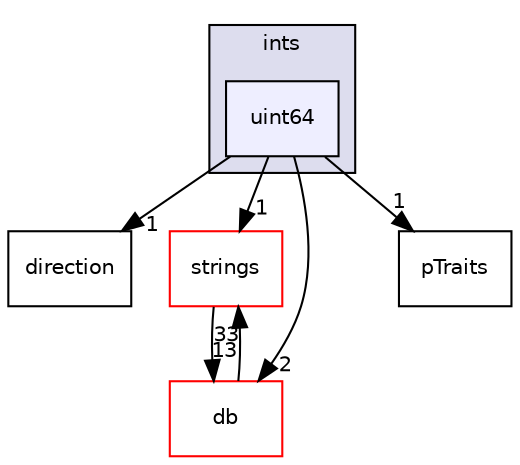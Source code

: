 digraph "src/OpenFOAM/primitives/ints/uint64" {
  bgcolor=transparent;
  compound=true
  node [ fontsize="10", fontname="Helvetica"];
  edge [ labelfontsize="10", labelfontname="Helvetica"];
  subgraph clusterdir_086c067a0e64eeb439d30ae0c44248d8 {
    graph [ bgcolor="#ddddee", pencolor="black", label="ints" fontname="Helvetica", fontsize="10", URL="dir_086c067a0e64eeb439d30ae0c44248d8.html"]
  dir_46c7ca2a0f9f6b4707532c3ece9fa7cc [shape=box, label="uint64", style="filled", fillcolor="#eeeeff", pencolor="black", URL="dir_46c7ca2a0f9f6b4707532c3ece9fa7cc.html"];
  }
  dir_19dbf0591cffda9f7a5a990739e1850d [shape=box label="direction" URL="dir_19dbf0591cffda9f7a5a990739e1850d.html"];
  dir_ce1ee507886310df0e74ee2e624fbc88 [shape=box label="strings" color="red" URL="dir_ce1ee507886310df0e74ee2e624fbc88.html"];
  dir_63c634f7a7cfd679ac26c67fb30fc32f [shape=box label="db" color="red" URL="dir_63c634f7a7cfd679ac26c67fb30fc32f.html"];
  dir_a71222f4f105181f964ceb320add37f5 [shape=box label="pTraits" URL="dir_a71222f4f105181f964ceb320add37f5.html"];
  dir_ce1ee507886310df0e74ee2e624fbc88->dir_63c634f7a7cfd679ac26c67fb30fc32f [headlabel="13", labeldistance=1.5 headhref="dir_002378_001943.html"];
  dir_46c7ca2a0f9f6b4707532c3ece9fa7cc->dir_19dbf0591cffda9f7a5a990739e1850d [headlabel="1", labeldistance=1.5 headhref="dir_002352_002325.html"];
  dir_46c7ca2a0f9f6b4707532c3ece9fa7cc->dir_ce1ee507886310df0e74ee2e624fbc88 [headlabel="1", labeldistance=1.5 headhref="dir_002352_002378.html"];
  dir_46c7ca2a0f9f6b4707532c3ece9fa7cc->dir_63c634f7a7cfd679ac26c67fb30fc32f [headlabel="2", labeldistance=1.5 headhref="dir_002352_001943.html"];
  dir_46c7ca2a0f9f6b4707532c3ece9fa7cc->dir_a71222f4f105181f964ceb320add37f5 [headlabel="1", labeldistance=1.5 headhref="dir_002352_002359.html"];
  dir_63c634f7a7cfd679ac26c67fb30fc32f->dir_ce1ee507886310df0e74ee2e624fbc88 [headlabel="33", labeldistance=1.5 headhref="dir_001943_002378.html"];
}
